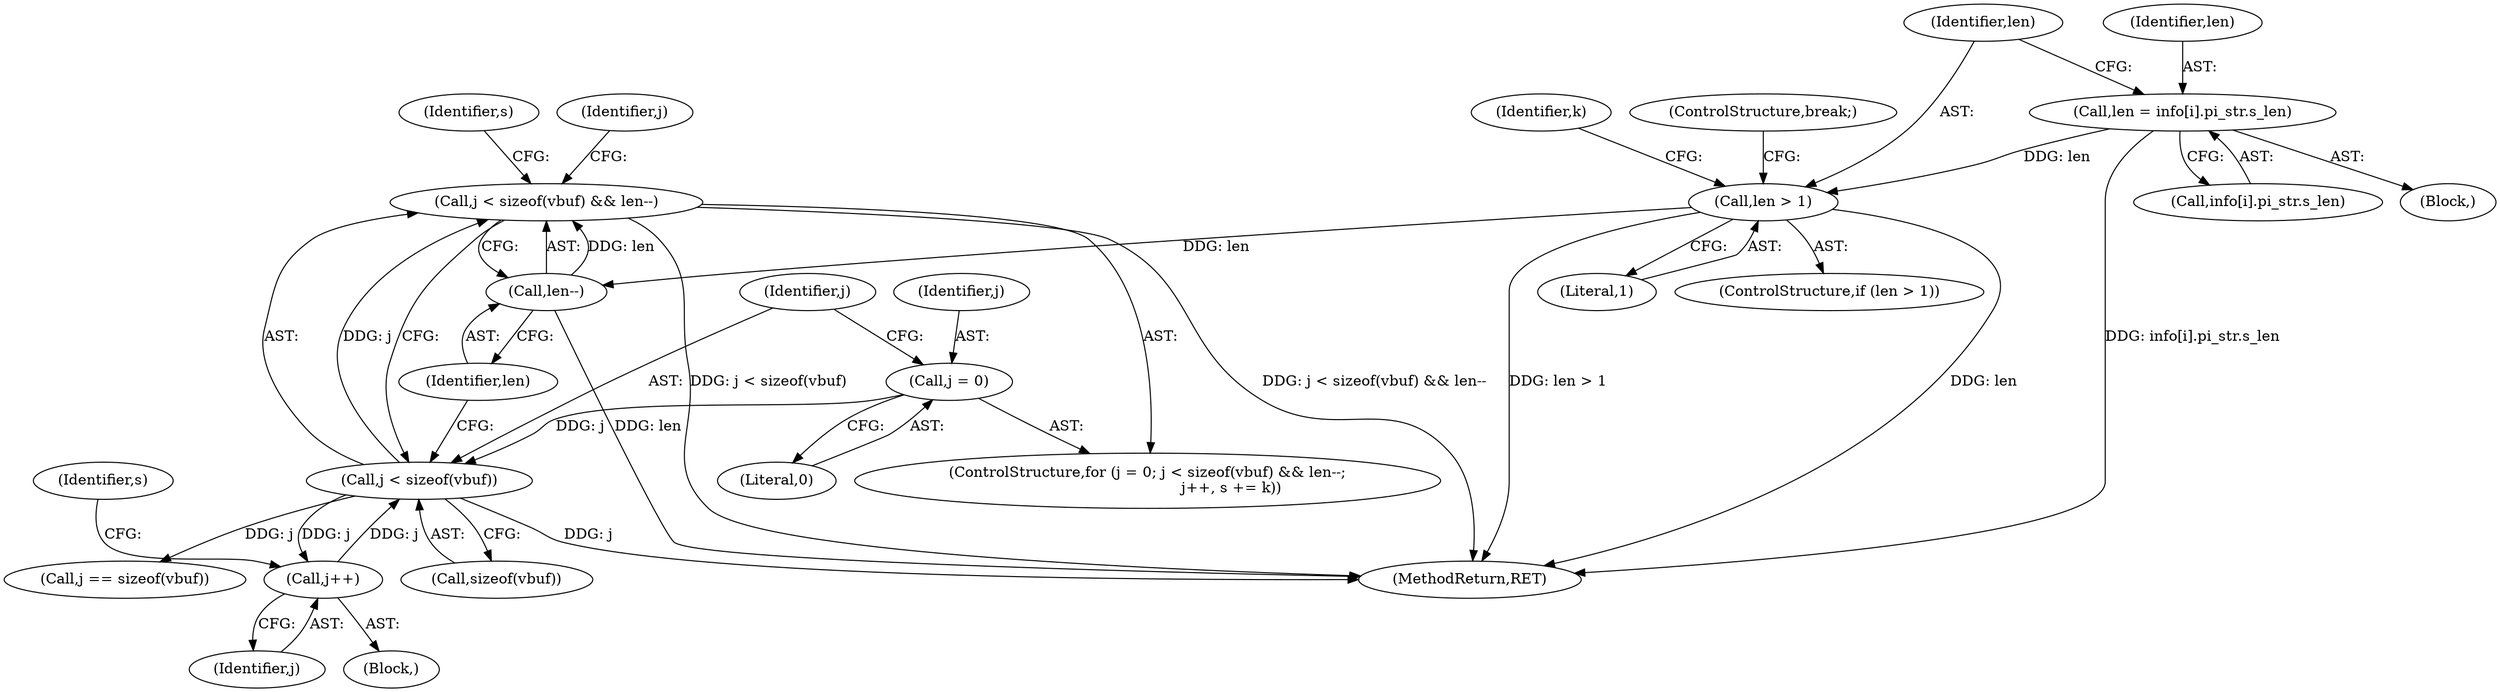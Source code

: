 digraph "0_file_6d209c1c489457397a5763bca4b28e43aac90391_0@API" {
"1000303" [label="(Call,j < sizeof(vbuf) && len--)"];
"1000304" [label="(Call,j < sizeof(vbuf))"];
"1000311" [label="(Call,j++)"];
"1000300" [label="(Call,j = 0)"];
"1000308" [label="(Call,len--)"];
"1000270" [label="(Call,len > 1)"];
"1000260" [label="(Call,len = info[i].pi_str.s_len)"];
"1000270" [label="(Call,len > 1)"];
"1000271" [label="(Identifier,len)"];
"1000501" [label="(MethodReturn,RET)"];
"1000303" [label="(Call,j < sizeof(vbuf) && len--)"];
"1000260" [label="(Call,len = info[i].pi_str.s_len)"];
"1000312" [label="(Identifier,j)"];
"1000304" [label="(Call,j < sizeof(vbuf))"];
"1000309" [label="(Identifier,len)"];
"1000262" [label="(Call,info[i].pi_str.s_len)"];
"1000272" [label="(Literal,1)"];
"1000311" [label="(Call,j++)"];
"1000314" [label="(Identifier,s)"];
"1000306" [label="(Call,sizeof(vbuf))"];
"1000261" [label="(Identifier,len)"];
"1000305" [label="(Identifier,j)"];
"1000310" [label="(Block,)"];
"1000320" [label="(Identifier,s)"];
"1000301" [label="(Identifier,j)"];
"1000302" [label="(Literal,0)"];
"1000336" [label="(Call,j == sizeof(vbuf))"];
"1000150" [label="(Block,)"];
"1000337" [label="(Identifier,j)"];
"1000269" [label="(ControlStructure,if (len > 1))"];
"1000299" [label="(ControlStructure,for (j = 0; j < sizeof(vbuf) && len--;\n                                    j++, s += k))"];
"1000300" [label="(Call,j = 0)"];
"1000308" [label="(Call,len--)"];
"1000278" [label="(Identifier,k)"];
"1000387" [label="(ControlStructure,break;)"];
"1000303" -> "1000299"  [label="AST: "];
"1000303" -> "1000304"  [label="CFG: "];
"1000303" -> "1000308"  [label="CFG: "];
"1000304" -> "1000303"  [label="AST: "];
"1000308" -> "1000303"  [label="AST: "];
"1000320" -> "1000303"  [label="CFG: "];
"1000337" -> "1000303"  [label="CFG: "];
"1000303" -> "1000501"  [label="DDG: j < sizeof(vbuf)"];
"1000303" -> "1000501"  [label="DDG: j < sizeof(vbuf) && len--"];
"1000304" -> "1000303"  [label="DDG: j"];
"1000308" -> "1000303"  [label="DDG: len"];
"1000304" -> "1000306"  [label="CFG: "];
"1000305" -> "1000304"  [label="AST: "];
"1000306" -> "1000304"  [label="AST: "];
"1000309" -> "1000304"  [label="CFG: "];
"1000304" -> "1000501"  [label="DDG: j"];
"1000311" -> "1000304"  [label="DDG: j"];
"1000300" -> "1000304"  [label="DDG: j"];
"1000304" -> "1000311"  [label="DDG: j"];
"1000304" -> "1000336"  [label="DDG: j"];
"1000311" -> "1000310"  [label="AST: "];
"1000311" -> "1000312"  [label="CFG: "];
"1000312" -> "1000311"  [label="AST: "];
"1000314" -> "1000311"  [label="CFG: "];
"1000300" -> "1000299"  [label="AST: "];
"1000300" -> "1000302"  [label="CFG: "];
"1000301" -> "1000300"  [label="AST: "];
"1000302" -> "1000300"  [label="AST: "];
"1000305" -> "1000300"  [label="CFG: "];
"1000308" -> "1000309"  [label="CFG: "];
"1000309" -> "1000308"  [label="AST: "];
"1000308" -> "1000501"  [label="DDG: len"];
"1000270" -> "1000308"  [label="DDG: len"];
"1000270" -> "1000269"  [label="AST: "];
"1000270" -> "1000272"  [label="CFG: "];
"1000271" -> "1000270"  [label="AST: "];
"1000272" -> "1000270"  [label="AST: "];
"1000278" -> "1000270"  [label="CFG: "];
"1000387" -> "1000270"  [label="CFG: "];
"1000270" -> "1000501"  [label="DDG: len > 1"];
"1000270" -> "1000501"  [label="DDG: len"];
"1000260" -> "1000270"  [label="DDG: len"];
"1000260" -> "1000150"  [label="AST: "];
"1000260" -> "1000262"  [label="CFG: "];
"1000261" -> "1000260"  [label="AST: "];
"1000262" -> "1000260"  [label="AST: "];
"1000271" -> "1000260"  [label="CFG: "];
"1000260" -> "1000501"  [label="DDG: info[i].pi_str.s_len"];
}
